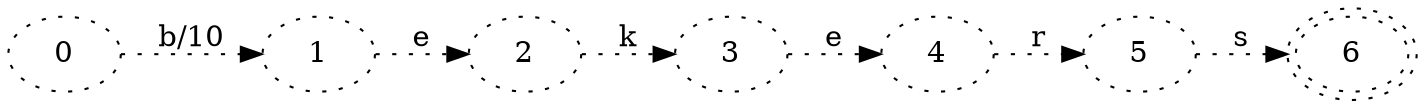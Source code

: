 digraph automaton {
  labelloc="l";
  labeljust="l";
  rankdir="LR";

  0 -> 1 [label="b/10",style="dotted"];
  1 -> 2 [label="e",style="dotted"];
  2 -> 3 [label="k",style="dotted"];
  3 -> 4 [label="e",style="dotted"];
  4 -> 5 [label="r",style="dotted"];
  5 -> 6 [label="s",style="dotted"];

  0,1,2,3,4,5,6 [style="dotted"];
  6 [peripheries=2];
}

